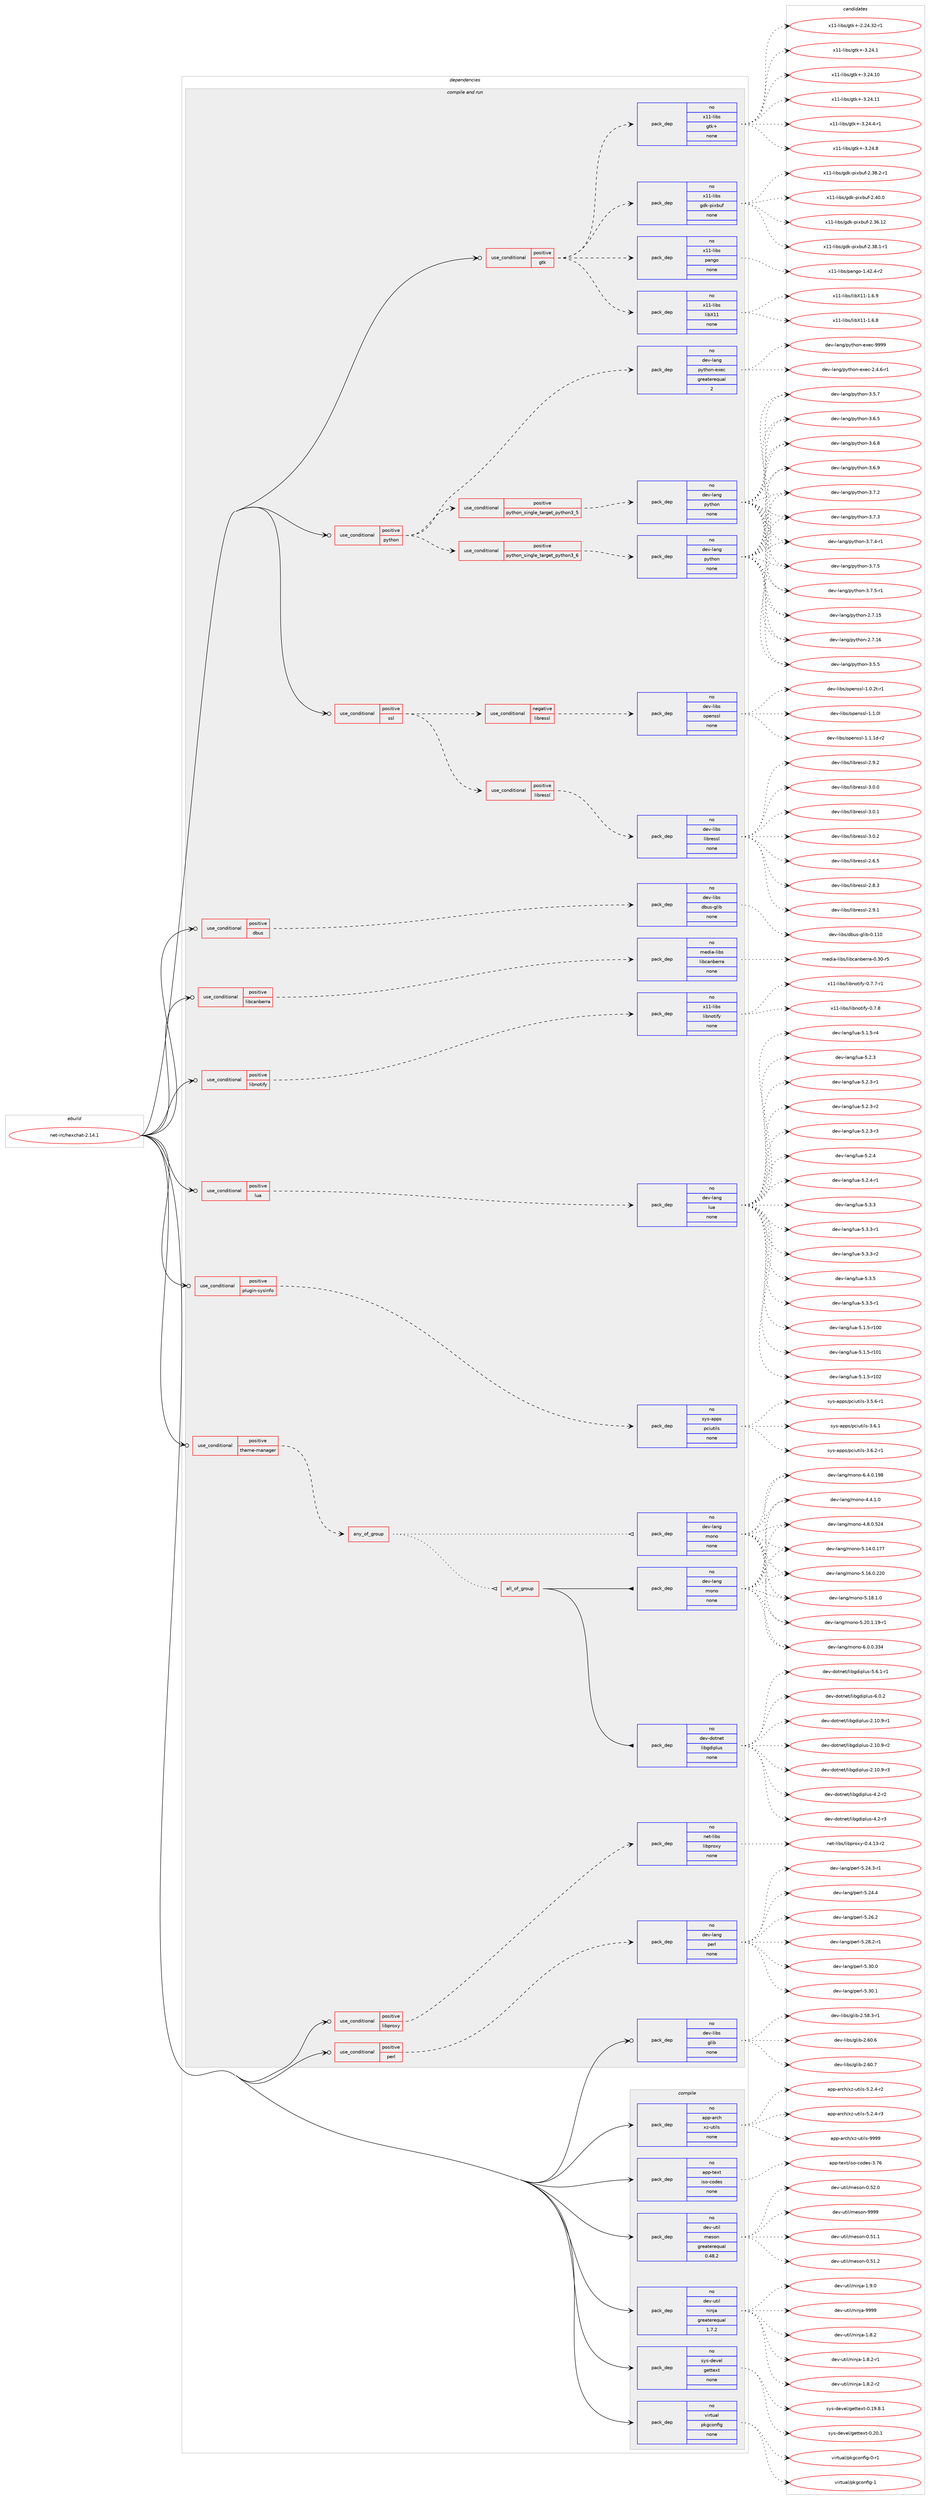 digraph prolog {

# *************
# Graph options
# *************

newrank=true;
concentrate=true;
compound=true;
graph [rankdir=LR,fontname=Helvetica,fontsize=10,ranksep=1.5];#, ranksep=2.5, nodesep=0.2];
edge  [arrowhead=vee];
node  [fontname=Helvetica,fontsize=10];

# **********
# The ebuild
# **********

subgraph cluster_leftcol {
color=gray;
rank=same;
label=<<i>ebuild</i>>;
id [label="net-irc/hexchat-2.14.1", color=red, width=4, href="../net-irc/hexchat-2.14.1.svg"];
}

# ****************
# The dependencies
# ****************

subgraph cluster_midcol {
color=gray;
label=<<i>dependencies</i>>;
subgraph cluster_compile {
fillcolor="#eeeeee";
style=filled;
label=<<i>compile</i>>;
subgraph pack608800 {
dependency823898 [label=<<TABLE BORDER="0" CELLBORDER="1" CELLSPACING="0" CELLPADDING="4" WIDTH="220"><TR><TD ROWSPAN="6" CELLPADDING="30">pack_dep</TD></TR><TR><TD WIDTH="110">no</TD></TR><TR><TD>app-arch</TD></TR><TR><TD>xz-utils</TD></TR><TR><TD>none</TD></TR><TR><TD></TD></TR></TABLE>>, shape=none, color=blue];
}
id:e -> dependency823898:w [weight=20,style="solid",arrowhead="vee"];
subgraph pack608801 {
dependency823899 [label=<<TABLE BORDER="0" CELLBORDER="1" CELLSPACING="0" CELLPADDING="4" WIDTH="220"><TR><TD ROWSPAN="6" CELLPADDING="30">pack_dep</TD></TR><TR><TD WIDTH="110">no</TD></TR><TR><TD>app-text</TD></TR><TR><TD>iso-codes</TD></TR><TR><TD>none</TD></TR><TR><TD></TD></TR></TABLE>>, shape=none, color=blue];
}
id:e -> dependency823899:w [weight=20,style="solid",arrowhead="vee"];
subgraph pack608802 {
dependency823900 [label=<<TABLE BORDER="0" CELLBORDER="1" CELLSPACING="0" CELLPADDING="4" WIDTH="220"><TR><TD ROWSPAN="6" CELLPADDING="30">pack_dep</TD></TR><TR><TD WIDTH="110">no</TD></TR><TR><TD>dev-util</TD></TR><TR><TD>meson</TD></TR><TR><TD>greaterequal</TD></TR><TR><TD>0.48.2</TD></TR></TABLE>>, shape=none, color=blue];
}
id:e -> dependency823900:w [weight=20,style="solid",arrowhead="vee"];
subgraph pack608803 {
dependency823901 [label=<<TABLE BORDER="0" CELLBORDER="1" CELLSPACING="0" CELLPADDING="4" WIDTH="220"><TR><TD ROWSPAN="6" CELLPADDING="30">pack_dep</TD></TR><TR><TD WIDTH="110">no</TD></TR><TR><TD>dev-util</TD></TR><TR><TD>ninja</TD></TR><TR><TD>greaterequal</TD></TR><TR><TD>1.7.2</TD></TR></TABLE>>, shape=none, color=blue];
}
id:e -> dependency823901:w [weight=20,style="solid",arrowhead="vee"];
subgraph pack608804 {
dependency823902 [label=<<TABLE BORDER="0" CELLBORDER="1" CELLSPACING="0" CELLPADDING="4" WIDTH="220"><TR><TD ROWSPAN="6" CELLPADDING="30">pack_dep</TD></TR><TR><TD WIDTH="110">no</TD></TR><TR><TD>sys-devel</TD></TR><TR><TD>gettext</TD></TR><TR><TD>none</TD></TR><TR><TD></TD></TR></TABLE>>, shape=none, color=blue];
}
id:e -> dependency823902:w [weight=20,style="solid",arrowhead="vee"];
subgraph pack608805 {
dependency823903 [label=<<TABLE BORDER="0" CELLBORDER="1" CELLSPACING="0" CELLPADDING="4" WIDTH="220"><TR><TD ROWSPAN="6" CELLPADDING="30">pack_dep</TD></TR><TR><TD WIDTH="110">no</TD></TR><TR><TD>virtual</TD></TR><TR><TD>pkgconfig</TD></TR><TR><TD>none</TD></TR><TR><TD></TD></TR></TABLE>>, shape=none, color=blue];
}
id:e -> dependency823903:w [weight=20,style="solid",arrowhead="vee"];
}
subgraph cluster_compileandrun {
fillcolor="#eeeeee";
style=filled;
label=<<i>compile and run</i>>;
subgraph cond200683 {
dependency823904 [label=<<TABLE BORDER="0" CELLBORDER="1" CELLSPACING="0" CELLPADDING="4"><TR><TD ROWSPAN="3" CELLPADDING="10">use_conditional</TD></TR><TR><TD>positive</TD></TR><TR><TD>dbus</TD></TR></TABLE>>, shape=none, color=red];
subgraph pack608806 {
dependency823905 [label=<<TABLE BORDER="0" CELLBORDER="1" CELLSPACING="0" CELLPADDING="4" WIDTH="220"><TR><TD ROWSPAN="6" CELLPADDING="30">pack_dep</TD></TR><TR><TD WIDTH="110">no</TD></TR><TR><TD>dev-libs</TD></TR><TR><TD>dbus-glib</TD></TR><TR><TD>none</TD></TR><TR><TD></TD></TR></TABLE>>, shape=none, color=blue];
}
dependency823904:e -> dependency823905:w [weight=20,style="dashed",arrowhead="vee"];
}
id:e -> dependency823904:w [weight=20,style="solid",arrowhead="odotvee"];
subgraph cond200684 {
dependency823906 [label=<<TABLE BORDER="0" CELLBORDER="1" CELLSPACING="0" CELLPADDING="4"><TR><TD ROWSPAN="3" CELLPADDING="10">use_conditional</TD></TR><TR><TD>positive</TD></TR><TR><TD>gtk</TD></TR></TABLE>>, shape=none, color=red];
subgraph pack608807 {
dependency823907 [label=<<TABLE BORDER="0" CELLBORDER="1" CELLSPACING="0" CELLPADDING="4" WIDTH="220"><TR><TD ROWSPAN="6" CELLPADDING="30">pack_dep</TD></TR><TR><TD WIDTH="110">no</TD></TR><TR><TD>x11-libs</TD></TR><TR><TD>gdk-pixbuf</TD></TR><TR><TD>none</TD></TR><TR><TD></TD></TR></TABLE>>, shape=none, color=blue];
}
dependency823906:e -> dependency823907:w [weight=20,style="dashed",arrowhead="vee"];
subgraph pack608808 {
dependency823908 [label=<<TABLE BORDER="0" CELLBORDER="1" CELLSPACING="0" CELLPADDING="4" WIDTH="220"><TR><TD ROWSPAN="6" CELLPADDING="30">pack_dep</TD></TR><TR><TD WIDTH="110">no</TD></TR><TR><TD>x11-libs</TD></TR><TR><TD>gtk+</TD></TR><TR><TD>none</TD></TR><TR><TD></TD></TR></TABLE>>, shape=none, color=blue];
}
dependency823906:e -> dependency823908:w [weight=20,style="dashed",arrowhead="vee"];
subgraph pack608809 {
dependency823909 [label=<<TABLE BORDER="0" CELLBORDER="1" CELLSPACING="0" CELLPADDING="4" WIDTH="220"><TR><TD ROWSPAN="6" CELLPADDING="30">pack_dep</TD></TR><TR><TD WIDTH="110">no</TD></TR><TR><TD>x11-libs</TD></TR><TR><TD>libX11</TD></TR><TR><TD>none</TD></TR><TR><TD></TD></TR></TABLE>>, shape=none, color=blue];
}
dependency823906:e -> dependency823909:w [weight=20,style="dashed",arrowhead="vee"];
subgraph pack608810 {
dependency823910 [label=<<TABLE BORDER="0" CELLBORDER="1" CELLSPACING="0" CELLPADDING="4" WIDTH="220"><TR><TD ROWSPAN="6" CELLPADDING="30">pack_dep</TD></TR><TR><TD WIDTH="110">no</TD></TR><TR><TD>x11-libs</TD></TR><TR><TD>pango</TD></TR><TR><TD>none</TD></TR><TR><TD></TD></TR></TABLE>>, shape=none, color=blue];
}
dependency823906:e -> dependency823910:w [weight=20,style="dashed",arrowhead="vee"];
}
id:e -> dependency823906:w [weight=20,style="solid",arrowhead="odotvee"];
subgraph cond200685 {
dependency823911 [label=<<TABLE BORDER="0" CELLBORDER="1" CELLSPACING="0" CELLPADDING="4"><TR><TD ROWSPAN="3" CELLPADDING="10">use_conditional</TD></TR><TR><TD>positive</TD></TR><TR><TD>libcanberra</TD></TR></TABLE>>, shape=none, color=red];
subgraph pack608811 {
dependency823912 [label=<<TABLE BORDER="0" CELLBORDER="1" CELLSPACING="0" CELLPADDING="4" WIDTH="220"><TR><TD ROWSPAN="6" CELLPADDING="30">pack_dep</TD></TR><TR><TD WIDTH="110">no</TD></TR><TR><TD>media-libs</TD></TR><TR><TD>libcanberra</TD></TR><TR><TD>none</TD></TR><TR><TD></TD></TR></TABLE>>, shape=none, color=blue];
}
dependency823911:e -> dependency823912:w [weight=20,style="dashed",arrowhead="vee"];
}
id:e -> dependency823911:w [weight=20,style="solid",arrowhead="odotvee"];
subgraph cond200686 {
dependency823913 [label=<<TABLE BORDER="0" CELLBORDER="1" CELLSPACING="0" CELLPADDING="4"><TR><TD ROWSPAN="3" CELLPADDING="10">use_conditional</TD></TR><TR><TD>positive</TD></TR><TR><TD>libnotify</TD></TR></TABLE>>, shape=none, color=red];
subgraph pack608812 {
dependency823914 [label=<<TABLE BORDER="0" CELLBORDER="1" CELLSPACING="0" CELLPADDING="4" WIDTH="220"><TR><TD ROWSPAN="6" CELLPADDING="30">pack_dep</TD></TR><TR><TD WIDTH="110">no</TD></TR><TR><TD>x11-libs</TD></TR><TR><TD>libnotify</TD></TR><TR><TD>none</TD></TR><TR><TD></TD></TR></TABLE>>, shape=none, color=blue];
}
dependency823913:e -> dependency823914:w [weight=20,style="dashed",arrowhead="vee"];
}
id:e -> dependency823913:w [weight=20,style="solid",arrowhead="odotvee"];
subgraph cond200687 {
dependency823915 [label=<<TABLE BORDER="0" CELLBORDER="1" CELLSPACING="0" CELLPADDING="4"><TR><TD ROWSPAN="3" CELLPADDING="10">use_conditional</TD></TR><TR><TD>positive</TD></TR><TR><TD>libproxy</TD></TR></TABLE>>, shape=none, color=red];
subgraph pack608813 {
dependency823916 [label=<<TABLE BORDER="0" CELLBORDER="1" CELLSPACING="0" CELLPADDING="4" WIDTH="220"><TR><TD ROWSPAN="6" CELLPADDING="30">pack_dep</TD></TR><TR><TD WIDTH="110">no</TD></TR><TR><TD>net-libs</TD></TR><TR><TD>libproxy</TD></TR><TR><TD>none</TD></TR><TR><TD></TD></TR></TABLE>>, shape=none, color=blue];
}
dependency823915:e -> dependency823916:w [weight=20,style="dashed",arrowhead="vee"];
}
id:e -> dependency823915:w [weight=20,style="solid",arrowhead="odotvee"];
subgraph cond200688 {
dependency823917 [label=<<TABLE BORDER="0" CELLBORDER="1" CELLSPACING="0" CELLPADDING="4"><TR><TD ROWSPAN="3" CELLPADDING="10">use_conditional</TD></TR><TR><TD>positive</TD></TR><TR><TD>lua</TD></TR></TABLE>>, shape=none, color=red];
subgraph pack608814 {
dependency823918 [label=<<TABLE BORDER="0" CELLBORDER="1" CELLSPACING="0" CELLPADDING="4" WIDTH="220"><TR><TD ROWSPAN="6" CELLPADDING="30">pack_dep</TD></TR><TR><TD WIDTH="110">no</TD></TR><TR><TD>dev-lang</TD></TR><TR><TD>lua</TD></TR><TR><TD>none</TD></TR><TR><TD></TD></TR></TABLE>>, shape=none, color=blue];
}
dependency823917:e -> dependency823918:w [weight=20,style="dashed",arrowhead="vee"];
}
id:e -> dependency823917:w [weight=20,style="solid",arrowhead="odotvee"];
subgraph cond200689 {
dependency823919 [label=<<TABLE BORDER="0" CELLBORDER="1" CELLSPACING="0" CELLPADDING="4"><TR><TD ROWSPAN="3" CELLPADDING="10">use_conditional</TD></TR><TR><TD>positive</TD></TR><TR><TD>perl</TD></TR></TABLE>>, shape=none, color=red];
subgraph pack608815 {
dependency823920 [label=<<TABLE BORDER="0" CELLBORDER="1" CELLSPACING="0" CELLPADDING="4" WIDTH="220"><TR><TD ROWSPAN="6" CELLPADDING="30">pack_dep</TD></TR><TR><TD WIDTH="110">no</TD></TR><TR><TD>dev-lang</TD></TR><TR><TD>perl</TD></TR><TR><TD>none</TD></TR><TR><TD></TD></TR></TABLE>>, shape=none, color=blue];
}
dependency823919:e -> dependency823920:w [weight=20,style="dashed",arrowhead="vee"];
}
id:e -> dependency823919:w [weight=20,style="solid",arrowhead="odotvee"];
subgraph cond200690 {
dependency823921 [label=<<TABLE BORDER="0" CELLBORDER="1" CELLSPACING="0" CELLPADDING="4"><TR><TD ROWSPAN="3" CELLPADDING="10">use_conditional</TD></TR><TR><TD>positive</TD></TR><TR><TD>plugin-sysinfo</TD></TR></TABLE>>, shape=none, color=red];
subgraph pack608816 {
dependency823922 [label=<<TABLE BORDER="0" CELLBORDER="1" CELLSPACING="0" CELLPADDING="4" WIDTH="220"><TR><TD ROWSPAN="6" CELLPADDING="30">pack_dep</TD></TR><TR><TD WIDTH="110">no</TD></TR><TR><TD>sys-apps</TD></TR><TR><TD>pciutils</TD></TR><TR><TD>none</TD></TR><TR><TD></TD></TR></TABLE>>, shape=none, color=blue];
}
dependency823921:e -> dependency823922:w [weight=20,style="dashed",arrowhead="vee"];
}
id:e -> dependency823921:w [weight=20,style="solid",arrowhead="odotvee"];
subgraph cond200691 {
dependency823923 [label=<<TABLE BORDER="0" CELLBORDER="1" CELLSPACING="0" CELLPADDING="4"><TR><TD ROWSPAN="3" CELLPADDING="10">use_conditional</TD></TR><TR><TD>positive</TD></TR><TR><TD>python</TD></TR></TABLE>>, shape=none, color=red];
subgraph cond200692 {
dependency823924 [label=<<TABLE BORDER="0" CELLBORDER="1" CELLSPACING="0" CELLPADDING="4"><TR><TD ROWSPAN="3" CELLPADDING="10">use_conditional</TD></TR><TR><TD>positive</TD></TR><TR><TD>python_single_target_python3_5</TD></TR></TABLE>>, shape=none, color=red];
subgraph pack608817 {
dependency823925 [label=<<TABLE BORDER="0" CELLBORDER="1" CELLSPACING="0" CELLPADDING="4" WIDTH="220"><TR><TD ROWSPAN="6" CELLPADDING="30">pack_dep</TD></TR><TR><TD WIDTH="110">no</TD></TR><TR><TD>dev-lang</TD></TR><TR><TD>python</TD></TR><TR><TD>none</TD></TR><TR><TD></TD></TR></TABLE>>, shape=none, color=blue];
}
dependency823924:e -> dependency823925:w [weight=20,style="dashed",arrowhead="vee"];
}
dependency823923:e -> dependency823924:w [weight=20,style="dashed",arrowhead="vee"];
subgraph cond200693 {
dependency823926 [label=<<TABLE BORDER="0" CELLBORDER="1" CELLSPACING="0" CELLPADDING="4"><TR><TD ROWSPAN="3" CELLPADDING="10">use_conditional</TD></TR><TR><TD>positive</TD></TR><TR><TD>python_single_target_python3_6</TD></TR></TABLE>>, shape=none, color=red];
subgraph pack608818 {
dependency823927 [label=<<TABLE BORDER="0" CELLBORDER="1" CELLSPACING="0" CELLPADDING="4" WIDTH="220"><TR><TD ROWSPAN="6" CELLPADDING="30">pack_dep</TD></TR><TR><TD WIDTH="110">no</TD></TR><TR><TD>dev-lang</TD></TR><TR><TD>python</TD></TR><TR><TD>none</TD></TR><TR><TD></TD></TR></TABLE>>, shape=none, color=blue];
}
dependency823926:e -> dependency823927:w [weight=20,style="dashed",arrowhead="vee"];
}
dependency823923:e -> dependency823926:w [weight=20,style="dashed",arrowhead="vee"];
subgraph pack608819 {
dependency823928 [label=<<TABLE BORDER="0" CELLBORDER="1" CELLSPACING="0" CELLPADDING="4" WIDTH="220"><TR><TD ROWSPAN="6" CELLPADDING="30">pack_dep</TD></TR><TR><TD WIDTH="110">no</TD></TR><TR><TD>dev-lang</TD></TR><TR><TD>python-exec</TD></TR><TR><TD>greaterequal</TD></TR><TR><TD>2</TD></TR></TABLE>>, shape=none, color=blue];
}
dependency823923:e -> dependency823928:w [weight=20,style="dashed",arrowhead="vee"];
}
id:e -> dependency823923:w [weight=20,style="solid",arrowhead="odotvee"];
subgraph cond200694 {
dependency823929 [label=<<TABLE BORDER="0" CELLBORDER="1" CELLSPACING="0" CELLPADDING="4"><TR><TD ROWSPAN="3" CELLPADDING="10">use_conditional</TD></TR><TR><TD>positive</TD></TR><TR><TD>ssl</TD></TR></TABLE>>, shape=none, color=red];
subgraph cond200695 {
dependency823930 [label=<<TABLE BORDER="0" CELLBORDER="1" CELLSPACING="0" CELLPADDING="4"><TR><TD ROWSPAN="3" CELLPADDING="10">use_conditional</TD></TR><TR><TD>negative</TD></TR><TR><TD>libressl</TD></TR></TABLE>>, shape=none, color=red];
subgraph pack608820 {
dependency823931 [label=<<TABLE BORDER="0" CELLBORDER="1" CELLSPACING="0" CELLPADDING="4" WIDTH="220"><TR><TD ROWSPAN="6" CELLPADDING="30">pack_dep</TD></TR><TR><TD WIDTH="110">no</TD></TR><TR><TD>dev-libs</TD></TR><TR><TD>openssl</TD></TR><TR><TD>none</TD></TR><TR><TD></TD></TR></TABLE>>, shape=none, color=blue];
}
dependency823930:e -> dependency823931:w [weight=20,style="dashed",arrowhead="vee"];
}
dependency823929:e -> dependency823930:w [weight=20,style="dashed",arrowhead="vee"];
subgraph cond200696 {
dependency823932 [label=<<TABLE BORDER="0" CELLBORDER="1" CELLSPACING="0" CELLPADDING="4"><TR><TD ROWSPAN="3" CELLPADDING="10">use_conditional</TD></TR><TR><TD>positive</TD></TR><TR><TD>libressl</TD></TR></TABLE>>, shape=none, color=red];
subgraph pack608821 {
dependency823933 [label=<<TABLE BORDER="0" CELLBORDER="1" CELLSPACING="0" CELLPADDING="4" WIDTH="220"><TR><TD ROWSPAN="6" CELLPADDING="30">pack_dep</TD></TR><TR><TD WIDTH="110">no</TD></TR><TR><TD>dev-libs</TD></TR><TR><TD>libressl</TD></TR><TR><TD>none</TD></TR><TR><TD></TD></TR></TABLE>>, shape=none, color=blue];
}
dependency823932:e -> dependency823933:w [weight=20,style="dashed",arrowhead="vee"];
}
dependency823929:e -> dependency823932:w [weight=20,style="dashed",arrowhead="vee"];
}
id:e -> dependency823929:w [weight=20,style="solid",arrowhead="odotvee"];
subgraph cond200697 {
dependency823934 [label=<<TABLE BORDER="0" CELLBORDER="1" CELLSPACING="0" CELLPADDING="4"><TR><TD ROWSPAN="3" CELLPADDING="10">use_conditional</TD></TR><TR><TD>positive</TD></TR><TR><TD>theme-manager</TD></TR></TABLE>>, shape=none, color=red];
subgraph any13962 {
dependency823935 [label=<<TABLE BORDER="0" CELLBORDER="1" CELLSPACING="0" CELLPADDING="4"><TR><TD CELLPADDING="10">any_of_group</TD></TR></TABLE>>, shape=none, color=red];subgraph all456 {
dependency823936 [label=<<TABLE BORDER="0" CELLBORDER="1" CELLSPACING="0" CELLPADDING="4"><TR><TD CELLPADDING="10">all_of_group</TD></TR></TABLE>>, shape=none, color=red];subgraph pack608822 {
dependency823937 [label=<<TABLE BORDER="0" CELLBORDER="1" CELLSPACING="0" CELLPADDING="4" WIDTH="220"><TR><TD ROWSPAN="6" CELLPADDING="30">pack_dep</TD></TR><TR><TD WIDTH="110">no</TD></TR><TR><TD>dev-lang</TD></TR><TR><TD>mono</TD></TR><TR><TD>none</TD></TR><TR><TD></TD></TR></TABLE>>, shape=none, color=blue];
}
dependency823936:e -> dependency823937:w [weight=20,style="solid",arrowhead="inv"];
subgraph pack608823 {
dependency823938 [label=<<TABLE BORDER="0" CELLBORDER="1" CELLSPACING="0" CELLPADDING="4" WIDTH="220"><TR><TD ROWSPAN="6" CELLPADDING="30">pack_dep</TD></TR><TR><TD WIDTH="110">no</TD></TR><TR><TD>dev-dotnet</TD></TR><TR><TD>libgdiplus</TD></TR><TR><TD>none</TD></TR><TR><TD></TD></TR></TABLE>>, shape=none, color=blue];
}
dependency823936:e -> dependency823938:w [weight=20,style="solid",arrowhead="inv"];
}
dependency823935:e -> dependency823936:w [weight=20,style="dotted",arrowhead="oinv"];
subgraph pack608824 {
dependency823939 [label=<<TABLE BORDER="0" CELLBORDER="1" CELLSPACING="0" CELLPADDING="4" WIDTH="220"><TR><TD ROWSPAN="6" CELLPADDING="30">pack_dep</TD></TR><TR><TD WIDTH="110">no</TD></TR><TR><TD>dev-lang</TD></TR><TR><TD>mono</TD></TR><TR><TD>none</TD></TR><TR><TD></TD></TR></TABLE>>, shape=none, color=blue];
}
dependency823935:e -> dependency823939:w [weight=20,style="dotted",arrowhead="oinv"];
}
dependency823934:e -> dependency823935:w [weight=20,style="dashed",arrowhead="vee"];
}
id:e -> dependency823934:w [weight=20,style="solid",arrowhead="odotvee"];
subgraph pack608825 {
dependency823940 [label=<<TABLE BORDER="0" CELLBORDER="1" CELLSPACING="0" CELLPADDING="4" WIDTH="220"><TR><TD ROWSPAN="6" CELLPADDING="30">pack_dep</TD></TR><TR><TD WIDTH="110">no</TD></TR><TR><TD>dev-libs</TD></TR><TR><TD>glib</TD></TR><TR><TD>none</TD></TR><TR><TD></TD></TR></TABLE>>, shape=none, color=blue];
}
id:e -> dependency823940:w [weight=20,style="solid",arrowhead="odotvee"];
}
subgraph cluster_run {
fillcolor="#eeeeee";
style=filled;
label=<<i>run</i>>;
}
}

# **************
# The candidates
# **************

subgraph cluster_choices {
rank=same;
color=gray;
label=<<i>candidates</i>>;

subgraph choice608800 {
color=black;
nodesep=1;
choice9711211245971149910447120122451171161051081154553465046524511450 [label="app-arch/xz-utils-5.2.4-r2", color=red, width=4,href="../app-arch/xz-utils-5.2.4-r2.svg"];
choice9711211245971149910447120122451171161051081154553465046524511451 [label="app-arch/xz-utils-5.2.4-r3", color=red, width=4,href="../app-arch/xz-utils-5.2.4-r3.svg"];
choice9711211245971149910447120122451171161051081154557575757 [label="app-arch/xz-utils-9999", color=red, width=4,href="../app-arch/xz-utils-9999.svg"];
dependency823898:e -> choice9711211245971149910447120122451171161051081154553465046524511450:w [style=dotted,weight="100"];
dependency823898:e -> choice9711211245971149910447120122451171161051081154553465046524511451:w [style=dotted,weight="100"];
dependency823898:e -> choice9711211245971149910447120122451171161051081154557575757:w [style=dotted,weight="100"];
}
subgraph choice608801 {
color=black;
nodesep=1;
choice97112112451161011201164710511511145991111001011154551465554 [label="app-text/iso-codes-3.76", color=red, width=4,href="../app-text/iso-codes-3.76.svg"];
dependency823899:e -> choice97112112451161011201164710511511145991111001011154551465554:w [style=dotted,weight="100"];
}
subgraph choice608802 {
color=black;
nodesep=1;
choice100101118451171161051084710910111511111045484653494649 [label="dev-util/meson-0.51.1", color=red, width=4,href="../dev-util/meson-0.51.1.svg"];
choice100101118451171161051084710910111511111045484653494650 [label="dev-util/meson-0.51.2", color=red, width=4,href="../dev-util/meson-0.51.2.svg"];
choice100101118451171161051084710910111511111045484653504648 [label="dev-util/meson-0.52.0", color=red, width=4,href="../dev-util/meson-0.52.0.svg"];
choice10010111845117116105108471091011151111104557575757 [label="dev-util/meson-9999", color=red, width=4,href="../dev-util/meson-9999.svg"];
dependency823900:e -> choice100101118451171161051084710910111511111045484653494649:w [style=dotted,weight="100"];
dependency823900:e -> choice100101118451171161051084710910111511111045484653494650:w [style=dotted,weight="100"];
dependency823900:e -> choice100101118451171161051084710910111511111045484653504648:w [style=dotted,weight="100"];
dependency823900:e -> choice10010111845117116105108471091011151111104557575757:w [style=dotted,weight="100"];
}
subgraph choice608803 {
color=black;
nodesep=1;
choice100101118451171161051084711010511010697454946564650 [label="dev-util/ninja-1.8.2", color=red, width=4,href="../dev-util/ninja-1.8.2.svg"];
choice1001011184511711610510847110105110106974549465646504511449 [label="dev-util/ninja-1.8.2-r1", color=red, width=4,href="../dev-util/ninja-1.8.2-r1.svg"];
choice1001011184511711610510847110105110106974549465646504511450 [label="dev-util/ninja-1.8.2-r2", color=red, width=4,href="../dev-util/ninja-1.8.2-r2.svg"];
choice100101118451171161051084711010511010697454946574648 [label="dev-util/ninja-1.9.0", color=red, width=4,href="../dev-util/ninja-1.9.0.svg"];
choice1001011184511711610510847110105110106974557575757 [label="dev-util/ninja-9999", color=red, width=4,href="../dev-util/ninja-9999.svg"];
dependency823901:e -> choice100101118451171161051084711010511010697454946564650:w [style=dotted,weight="100"];
dependency823901:e -> choice1001011184511711610510847110105110106974549465646504511449:w [style=dotted,weight="100"];
dependency823901:e -> choice1001011184511711610510847110105110106974549465646504511450:w [style=dotted,weight="100"];
dependency823901:e -> choice100101118451171161051084711010511010697454946574648:w [style=dotted,weight="100"];
dependency823901:e -> choice1001011184511711610510847110105110106974557575757:w [style=dotted,weight="100"];
}
subgraph choice608804 {
color=black;
nodesep=1;
choice1151211154510010111810110847103101116116101120116454846495746564649 [label="sys-devel/gettext-0.19.8.1", color=red, width=4,href="../sys-devel/gettext-0.19.8.1.svg"];
choice115121115451001011181011084710310111611610112011645484650484649 [label="sys-devel/gettext-0.20.1", color=red, width=4,href="../sys-devel/gettext-0.20.1.svg"];
dependency823902:e -> choice1151211154510010111810110847103101116116101120116454846495746564649:w [style=dotted,weight="100"];
dependency823902:e -> choice115121115451001011181011084710310111611610112011645484650484649:w [style=dotted,weight="100"];
}
subgraph choice608805 {
color=black;
nodesep=1;
choice11810511411611797108471121071039911111010210510345484511449 [label="virtual/pkgconfig-0-r1", color=red, width=4,href="../virtual/pkgconfig-0-r1.svg"];
choice1181051141161179710847112107103991111101021051034549 [label="virtual/pkgconfig-1", color=red, width=4,href="../virtual/pkgconfig-1.svg"];
dependency823903:e -> choice11810511411611797108471121071039911111010210510345484511449:w [style=dotted,weight="100"];
dependency823903:e -> choice1181051141161179710847112107103991111101021051034549:w [style=dotted,weight="100"];
}
subgraph choice608806 {
color=black;
nodesep=1;
choice100101118451081059811547100981171154510310810598454846494948 [label="dev-libs/dbus-glib-0.110", color=red, width=4,href="../dev-libs/dbus-glib-0.110.svg"];
dependency823905:e -> choice100101118451081059811547100981171154510310810598454846494948:w [style=dotted,weight="100"];
}
subgraph choice608807 {
color=black;
nodesep=1;
choice120494945108105981154710310010745112105120981171024550465154464950 [label="x11-libs/gdk-pixbuf-2.36.12", color=red, width=4,href="../x11-libs/gdk-pixbuf-2.36.12.svg"];
choice12049494510810598115471031001074511210512098117102455046515646494511449 [label="x11-libs/gdk-pixbuf-2.38.1-r1", color=red, width=4,href="../x11-libs/gdk-pixbuf-2.38.1-r1.svg"];
choice12049494510810598115471031001074511210512098117102455046515646504511449 [label="x11-libs/gdk-pixbuf-2.38.2-r1", color=red, width=4,href="../x11-libs/gdk-pixbuf-2.38.2-r1.svg"];
choice1204949451081059811547103100107451121051209811710245504652484648 [label="x11-libs/gdk-pixbuf-2.40.0", color=red, width=4,href="../x11-libs/gdk-pixbuf-2.40.0.svg"];
dependency823907:e -> choice120494945108105981154710310010745112105120981171024550465154464950:w [style=dotted,weight="100"];
dependency823907:e -> choice12049494510810598115471031001074511210512098117102455046515646494511449:w [style=dotted,weight="100"];
dependency823907:e -> choice12049494510810598115471031001074511210512098117102455046515646504511449:w [style=dotted,weight="100"];
dependency823907:e -> choice1204949451081059811547103100107451121051209811710245504652484648:w [style=dotted,weight="100"];
}
subgraph choice608808 {
color=black;
nodesep=1;
choice12049494510810598115471031161074345504650524651504511449 [label="x11-libs/gtk+-2.24.32-r1", color=red, width=4,href="../x11-libs/gtk+-2.24.32-r1.svg"];
choice12049494510810598115471031161074345514650524649 [label="x11-libs/gtk+-3.24.1", color=red, width=4,href="../x11-libs/gtk+-3.24.1.svg"];
choice1204949451081059811547103116107434551465052464948 [label="x11-libs/gtk+-3.24.10", color=red, width=4,href="../x11-libs/gtk+-3.24.10.svg"];
choice1204949451081059811547103116107434551465052464949 [label="x11-libs/gtk+-3.24.11", color=red, width=4,href="../x11-libs/gtk+-3.24.11.svg"];
choice120494945108105981154710311610743455146505246524511449 [label="x11-libs/gtk+-3.24.4-r1", color=red, width=4,href="../x11-libs/gtk+-3.24.4-r1.svg"];
choice12049494510810598115471031161074345514650524656 [label="x11-libs/gtk+-3.24.8", color=red, width=4,href="../x11-libs/gtk+-3.24.8.svg"];
dependency823908:e -> choice12049494510810598115471031161074345504650524651504511449:w [style=dotted,weight="100"];
dependency823908:e -> choice12049494510810598115471031161074345514650524649:w [style=dotted,weight="100"];
dependency823908:e -> choice1204949451081059811547103116107434551465052464948:w [style=dotted,weight="100"];
dependency823908:e -> choice1204949451081059811547103116107434551465052464949:w [style=dotted,weight="100"];
dependency823908:e -> choice120494945108105981154710311610743455146505246524511449:w [style=dotted,weight="100"];
dependency823908:e -> choice12049494510810598115471031161074345514650524656:w [style=dotted,weight="100"];
}
subgraph choice608809 {
color=black;
nodesep=1;
choice120494945108105981154710810598884949454946544656 [label="x11-libs/libX11-1.6.8", color=red, width=4,href="../x11-libs/libX11-1.6.8.svg"];
choice120494945108105981154710810598884949454946544657 [label="x11-libs/libX11-1.6.9", color=red, width=4,href="../x11-libs/libX11-1.6.9.svg"];
dependency823909:e -> choice120494945108105981154710810598884949454946544656:w [style=dotted,weight="100"];
dependency823909:e -> choice120494945108105981154710810598884949454946544657:w [style=dotted,weight="100"];
}
subgraph choice608810 {
color=black;
nodesep=1;
choice120494945108105981154711297110103111454946525046524511450 [label="x11-libs/pango-1.42.4-r2", color=red, width=4,href="../x11-libs/pango-1.42.4-r2.svg"];
dependency823910:e -> choice120494945108105981154711297110103111454946525046524511450:w [style=dotted,weight="100"];
}
subgraph choice608811 {
color=black;
nodesep=1;
choice10910110010597451081059811547108105989997110981011141149745484651484511453 [label="media-libs/libcanberra-0.30-r5", color=red, width=4,href="../media-libs/libcanberra-0.30-r5.svg"];
dependency823912:e -> choice10910110010597451081059811547108105989997110981011141149745484651484511453:w [style=dotted,weight="100"];
}
subgraph choice608812 {
color=black;
nodesep=1;
choice1204949451081059811547108105981101111161051021214548465546554511449 [label="x11-libs/libnotify-0.7.7-r1", color=red, width=4,href="../x11-libs/libnotify-0.7.7-r1.svg"];
choice120494945108105981154710810598110111116105102121454846554656 [label="x11-libs/libnotify-0.7.8", color=red, width=4,href="../x11-libs/libnotify-0.7.8.svg"];
dependency823914:e -> choice1204949451081059811547108105981101111161051021214548465546554511449:w [style=dotted,weight="100"];
dependency823914:e -> choice120494945108105981154710810598110111116105102121454846554656:w [style=dotted,weight="100"];
}
subgraph choice608813 {
color=black;
nodesep=1;
choice11010111645108105981154710810598112114111120121454846524649514511450 [label="net-libs/libproxy-0.4.13-r2", color=red, width=4,href="../net-libs/libproxy-0.4.13-r2.svg"];
dependency823916:e -> choice11010111645108105981154710810598112114111120121454846524649514511450:w [style=dotted,weight="100"];
}
subgraph choice608814 {
color=black;
nodesep=1;
choice1001011184510897110103471081179745534649465345114494848 [label="dev-lang/lua-5.1.5-r100", color=red, width=4,href="../dev-lang/lua-5.1.5-r100.svg"];
choice1001011184510897110103471081179745534649465345114494849 [label="dev-lang/lua-5.1.5-r101", color=red, width=4,href="../dev-lang/lua-5.1.5-r101.svg"];
choice1001011184510897110103471081179745534649465345114494850 [label="dev-lang/lua-5.1.5-r102", color=red, width=4,href="../dev-lang/lua-5.1.5-r102.svg"];
choice100101118451089711010347108117974553464946534511452 [label="dev-lang/lua-5.1.5-r4", color=red, width=4,href="../dev-lang/lua-5.1.5-r4.svg"];
choice10010111845108971101034710811797455346504651 [label="dev-lang/lua-5.2.3", color=red, width=4,href="../dev-lang/lua-5.2.3.svg"];
choice100101118451089711010347108117974553465046514511449 [label="dev-lang/lua-5.2.3-r1", color=red, width=4,href="../dev-lang/lua-5.2.3-r1.svg"];
choice100101118451089711010347108117974553465046514511450 [label="dev-lang/lua-5.2.3-r2", color=red, width=4,href="../dev-lang/lua-5.2.3-r2.svg"];
choice100101118451089711010347108117974553465046514511451 [label="dev-lang/lua-5.2.3-r3", color=red, width=4,href="../dev-lang/lua-5.2.3-r3.svg"];
choice10010111845108971101034710811797455346504652 [label="dev-lang/lua-5.2.4", color=red, width=4,href="../dev-lang/lua-5.2.4.svg"];
choice100101118451089711010347108117974553465046524511449 [label="dev-lang/lua-5.2.4-r1", color=red, width=4,href="../dev-lang/lua-5.2.4-r1.svg"];
choice10010111845108971101034710811797455346514651 [label="dev-lang/lua-5.3.3", color=red, width=4,href="../dev-lang/lua-5.3.3.svg"];
choice100101118451089711010347108117974553465146514511449 [label="dev-lang/lua-5.3.3-r1", color=red, width=4,href="../dev-lang/lua-5.3.3-r1.svg"];
choice100101118451089711010347108117974553465146514511450 [label="dev-lang/lua-5.3.3-r2", color=red, width=4,href="../dev-lang/lua-5.3.3-r2.svg"];
choice10010111845108971101034710811797455346514653 [label="dev-lang/lua-5.3.5", color=red, width=4,href="../dev-lang/lua-5.3.5.svg"];
choice100101118451089711010347108117974553465146534511449 [label="dev-lang/lua-5.3.5-r1", color=red, width=4,href="../dev-lang/lua-5.3.5-r1.svg"];
dependency823918:e -> choice1001011184510897110103471081179745534649465345114494848:w [style=dotted,weight="100"];
dependency823918:e -> choice1001011184510897110103471081179745534649465345114494849:w [style=dotted,weight="100"];
dependency823918:e -> choice1001011184510897110103471081179745534649465345114494850:w [style=dotted,weight="100"];
dependency823918:e -> choice100101118451089711010347108117974553464946534511452:w [style=dotted,weight="100"];
dependency823918:e -> choice10010111845108971101034710811797455346504651:w [style=dotted,weight="100"];
dependency823918:e -> choice100101118451089711010347108117974553465046514511449:w [style=dotted,weight="100"];
dependency823918:e -> choice100101118451089711010347108117974553465046514511450:w [style=dotted,weight="100"];
dependency823918:e -> choice100101118451089711010347108117974553465046514511451:w [style=dotted,weight="100"];
dependency823918:e -> choice10010111845108971101034710811797455346504652:w [style=dotted,weight="100"];
dependency823918:e -> choice100101118451089711010347108117974553465046524511449:w [style=dotted,weight="100"];
dependency823918:e -> choice10010111845108971101034710811797455346514651:w [style=dotted,weight="100"];
dependency823918:e -> choice100101118451089711010347108117974553465146514511449:w [style=dotted,weight="100"];
dependency823918:e -> choice100101118451089711010347108117974553465146514511450:w [style=dotted,weight="100"];
dependency823918:e -> choice10010111845108971101034710811797455346514653:w [style=dotted,weight="100"];
dependency823918:e -> choice100101118451089711010347108117974553465146534511449:w [style=dotted,weight="100"];
}
subgraph choice608815 {
color=black;
nodesep=1;
choice100101118451089711010347112101114108455346505246514511449 [label="dev-lang/perl-5.24.3-r1", color=red, width=4,href="../dev-lang/perl-5.24.3-r1.svg"];
choice10010111845108971101034711210111410845534650524652 [label="dev-lang/perl-5.24.4", color=red, width=4,href="../dev-lang/perl-5.24.4.svg"];
choice10010111845108971101034711210111410845534650544650 [label="dev-lang/perl-5.26.2", color=red, width=4,href="../dev-lang/perl-5.26.2.svg"];
choice100101118451089711010347112101114108455346505646504511449 [label="dev-lang/perl-5.28.2-r1", color=red, width=4,href="../dev-lang/perl-5.28.2-r1.svg"];
choice10010111845108971101034711210111410845534651484648 [label="dev-lang/perl-5.30.0", color=red, width=4,href="../dev-lang/perl-5.30.0.svg"];
choice10010111845108971101034711210111410845534651484649 [label="dev-lang/perl-5.30.1", color=red, width=4,href="../dev-lang/perl-5.30.1.svg"];
dependency823920:e -> choice100101118451089711010347112101114108455346505246514511449:w [style=dotted,weight="100"];
dependency823920:e -> choice10010111845108971101034711210111410845534650524652:w [style=dotted,weight="100"];
dependency823920:e -> choice10010111845108971101034711210111410845534650544650:w [style=dotted,weight="100"];
dependency823920:e -> choice100101118451089711010347112101114108455346505646504511449:w [style=dotted,weight="100"];
dependency823920:e -> choice10010111845108971101034711210111410845534651484648:w [style=dotted,weight="100"];
dependency823920:e -> choice10010111845108971101034711210111410845534651484649:w [style=dotted,weight="100"];
}
subgraph choice608816 {
color=black;
nodesep=1;
choice115121115459711211211547112991051171161051081154551465346544511449 [label="sys-apps/pciutils-3.5.6-r1", color=red, width=4,href="../sys-apps/pciutils-3.5.6-r1.svg"];
choice11512111545971121121154711299105117116105108115455146544649 [label="sys-apps/pciutils-3.6.1", color=red, width=4,href="../sys-apps/pciutils-3.6.1.svg"];
choice115121115459711211211547112991051171161051081154551465446504511449 [label="sys-apps/pciutils-3.6.2-r1", color=red, width=4,href="../sys-apps/pciutils-3.6.2-r1.svg"];
dependency823922:e -> choice115121115459711211211547112991051171161051081154551465346544511449:w [style=dotted,weight="100"];
dependency823922:e -> choice11512111545971121121154711299105117116105108115455146544649:w [style=dotted,weight="100"];
dependency823922:e -> choice115121115459711211211547112991051171161051081154551465446504511449:w [style=dotted,weight="100"];
}
subgraph choice608817 {
color=black;
nodesep=1;
choice10010111845108971101034711212111610411111045504655464953 [label="dev-lang/python-2.7.15", color=red, width=4,href="../dev-lang/python-2.7.15.svg"];
choice10010111845108971101034711212111610411111045504655464954 [label="dev-lang/python-2.7.16", color=red, width=4,href="../dev-lang/python-2.7.16.svg"];
choice100101118451089711010347112121116104111110455146534653 [label="dev-lang/python-3.5.5", color=red, width=4,href="../dev-lang/python-3.5.5.svg"];
choice100101118451089711010347112121116104111110455146534655 [label="dev-lang/python-3.5.7", color=red, width=4,href="../dev-lang/python-3.5.7.svg"];
choice100101118451089711010347112121116104111110455146544653 [label="dev-lang/python-3.6.5", color=red, width=4,href="../dev-lang/python-3.6.5.svg"];
choice100101118451089711010347112121116104111110455146544656 [label="dev-lang/python-3.6.8", color=red, width=4,href="../dev-lang/python-3.6.8.svg"];
choice100101118451089711010347112121116104111110455146544657 [label="dev-lang/python-3.6.9", color=red, width=4,href="../dev-lang/python-3.6.9.svg"];
choice100101118451089711010347112121116104111110455146554650 [label="dev-lang/python-3.7.2", color=red, width=4,href="../dev-lang/python-3.7.2.svg"];
choice100101118451089711010347112121116104111110455146554651 [label="dev-lang/python-3.7.3", color=red, width=4,href="../dev-lang/python-3.7.3.svg"];
choice1001011184510897110103471121211161041111104551465546524511449 [label="dev-lang/python-3.7.4-r1", color=red, width=4,href="../dev-lang/python-3.7.4-r1.svg"];
choice100101118451089711010347112121116104111110455146554653 [label="dev-lang/python-3.7.5", color=red, width=4,href="../dev-lang/python-3.7.5.svg"];
choice1001011184510897110103471121211161041111104551465546534511449 [label="dev-lang/python-3.7.5-r1", color=red, width=4,href="../dev-lang/python-3.7.5-r1.svg"];
dependency823925:e -> choice10010111845108971101034711212111610411111045504655464953:w [style=dotted,weight="100"];
dependency823925:e -> choice10010111845108971101034711212111610411111045504655464954:w [style=dotted,weight="100"];
dependency823925:e -> choice100101118451089711010347112121116104111110455146534653:w [style=dotted,weight="100"];
dependency823925:e -> choice100101118451089711010347112121116104111110455146534655:w [style=dotted,weight="100"];
dependency823925:e -> choice100101118451089711010347112121116104111110455146544653:w [style=dotted,weight="100"];
dependency823925:e -> choice100101118451089711010347112121116104111110455146544656:w [style=dotted,weight="100"];
dependency823925:e -> choice100101118451089711010347112121116104111110455146544657:w [style=dotted,weight="100"];
dependency823925:e -> choice100101118451089711010347112121116104111110455146554650:w [style=dotted,weight="100"];
dependency823925:e -> choice100101118451089711010347112121116104111110455146554651:w [style=dotted,weight="100"];
dependency823925:e -> choice1001011184510897110103471121211161041111104551465546524511449:w [style=dotted,weight="100"];
dependency823925:e -> choice100101118451089711010347112121116104111110455146554653:w [style=dotted,weight="100"];
dependency823925:e -> choice1001011184510897110103471121211161041111104551465546534511449:w [style=dotted,weight="100"];
}
subgraph choice608818 {
color=black;
nodesep=1;
choice10010111845108971101034711212111610411111045504655464953 [label="dev-lang/python-2.7.15", color=red, width=4,href="../dev-lang/python-2.7.15.svg"];
choice10010111845108971101034711212111610411111045504655464954 [label="dev-lang/python-2.7.16", color=red, width=4,href="../dev-lang/python-2.7.16.svg"];
choice100101118451089711010347112121116104111110455146534653 [label="dev-lang/python-3.5.5", color=red, width=4,href="../dev-lang/python-3.5.5.svg"];
choice100101118451089711010347112121116104111110455146534655 [label="dev-lang/python-3.5.7", color=red, width=4,href="../dev-lang/python-3.5.7.svg"];
choice100101118451089711010347112121116104111110455146544653 [label="dev-lang/python-3.6.5", color=red, width=4,href="../dev-lang/python-3.6.5.svg"];
choice100101118451089711010347112121116104111110455146544656 [label="dev-lang/python-3.6.8", color=red, width=4,href="../dev-lang/python-3.6.8.svg"];
choice100101118451089711010347112121116104111110455146544657 [label="dev-lang/python-3.6.9", color=red, width=4,href="../dev-lang/python-3.6.9.svg"];
choice100101118451089711010347112121116104111110455146554650 [label="dev-lang/python-3.7.2", color=red, width=4,href="../dev-lang/python-3.7.2.svg"];
choice100101118451089711010347112121116104111110455146554651 [label="dev-lang/python-3.7.3", color=red, width=4,href="../dev-lang/python-3.7.3.svg"];
choice1001011184510897110103471121211161041111104551465546524511449 [label="dev-lang/python-3.7.4-r1", color=red, width=4,href="../dev-lang/python-3.7.4-r1.svg"];
choice100101118451089711010347112121116104111110455146554653 [label="dev-lang/python-3.7.5", color=red, width=4,href="../dev-lang/python-3.7.5.svg"];
choice1001011184510897110103471121211161041111104551465546534511449 [label="dev-lang/python-3.7.5-r1", color=red, width=4,href="../dev-lang/python-3.7.5-r1.svg"];
dependency823927:e -> choice10010111845108971101034711212111610411111045504655464953:w [style=dotted,weight="100"];
dependency823927:e -> choice10010111845108971101034711212111610411111045504655464954:w [style=dotted,weight="100"];
dependency823927:e -> choice100101118451089711010347112121116104111110455146534653:w [style=dotted,weight="100"];
dependency823927:e -> choice100101118451089711010347112121116104111110455146534655:w [style=dotted,weight="100"];
dependency823927:e -> choice100101118451089711010347112121116104111110455146544653:w [style=dotted,weight="100"];
dependency823927:e -> choice100101118451089711010347112121116104111110455146544656:w [style=dotted,weight="100"];
dependency823927:e -> choice100101118451089711010347112121116104111110455146544657:w [style=dotted,weight="100"];
dependency823927:e -> choice100101118451089711010347112121116104111110455146554650:w [style=dotted,weight="100"];
dependency823927:e -> choice100101118451089711010347112121116104111110455146554651:w [style=dotted,weight="100"];
dependency823927:e -> choice1001011184510897110103471121211161041111104551465546524511449:w [style=dotted,weight="100"];
dependency823927:e -> choice100101118451089711010347112121116104111110455146554653:w [style=dotted,weight="100"];
dependency823927:e -> choice1001011184510897110103471121211161041111104551465546534511449:w [style=dotted,weight="100"];
}
subgraph choice608819 {
color=black;
nodesep=1;
choice10010111845108971101034711212111610411111045101120101994550465246544511449 [label="dev-lang/python-exec-2.4.6-r1", color=red, width=4,href="../dev-lang/python-exec-2.4.6-r1.svg"];
choice10010111845108971101034711212111610411111045101120101994557575757 [label="dev-lang/python-exec-9999", color=red, width=4,href="../dev-lang/python-exec-9999.svg"];
dependency823928:e -> choice10010111845108971101034711212111610411111045101120101994550465246544511449:w [style=dotted,weight="100"];
dependency823928:e -> choice10010111845108971101034711212111610411111045101120101994557575757:w [style=dotted,weight="100"];
}
subgraph choice608820 {
color=black;
nodesep=1;
choice1001011184510810598115471111121011101151151084549464846501164511449 [label="dev-libs/openssl-1.0.2t-r1", color=red, width=4,href="../dev-libs/openssl-1.0.2t-r1.svg"];
choice100101118451081059811547111112101110115115108454946494648108 [label="dev-libs/openssl-1.1.0l", color=red, width=4,href="../dev-libs/openssl-1.1.0l.svg"];
choice1001011184510810598115471111121011101151151084549464946491004511450 [label="dev-libs/openssl-1.1.1d-r2", color=red, width=4,href="../dev-libs/openssl-1.1.1d-r2.svg"];
dependency823931:e -> choice1001011184510810598115471111121011101151151084549464846501164511449:w [style=dotted,weight="100"];
dependency823931:e -> choice100101118451081059811547111112101110115115108454946494648108:w [style=dotted,weight="100"];
dependency823931:e -> choice1001011184510810598115471111121011101151151084549464946491004511450:w [style=dotted,weight="100"];
}
subgraph choice608821 {
color=black;
nodesep=1;
choice10010111845108105981154710810598114101115115108455046544653 [label="dev-libs/libressl-2.6.5", color=red, width=4,href="../dev-libs/libressl-2.6.5.svg"];
choice10010111845108105981154710810598114101115115108455046564651 [label="dev-libs/libressl-2.8.3", color=red, width=4,href="../dev-libs/libressl-2.8.3.svg"];
choice10010111845108105981154710810598114101115115108455046574649 [label="dev-libs/libressl-2.9.1", color=red, width=4,href="../dev-libs/libressl-2.9.1.svg"];
choice10010111845108105981154710810598114101115115108455046574650 [label="dev-libs/libressl-2.9.2", color=red, width=4,href="../dev-libs/libressl-2.9.2.svg"];
choice10010111845108105981154710810598114101115115108455146484648 [label="dev-libs/libressl-3.0.0", color=red, width=4,href="../dev-libs/libressl-3.0.0.svg"];
choice10010111845108105981154710810598114101115115108455146484649 [label="dev-libs/libressl-3.0.1", color=red, width=4,href="../dev-libs/libressl-3.0.1.svg"];
choice10010111845108105981154710810598114101115115108455146484650 [label="dev-libs/libressl-3.0.2", color=red, width=4,href="../dev-libs/libressl-3.0.2.svg"];
dependency823933:e -> choice10010111845108105981154710810598114101115115108455046544653:w [style=dotted,weight="100"];
dependency823933:e -> choice10010111845108105981154710810598114101115115108455046564651:w [style=dotted,weight="100"];
dependency823933:e -> choice10010111845108105981154710810598114101115115108455046574649:w [style=dotted,weight="100"];
dependency823933:e -> choice10010111845108105981154710810598114101115115108455046574650:w [style=dotted,weight="100"];
dependency823933:e -> choice10010111845108105981154710810598114101115115108455146484648:w [style=dotted,weight="100"];
dependency823933:e -> choice10010111845108105981154710810598114101115115108455146484649:w [style=dotted,weight="100"];
dependency823933:e -> choice10010111845108105981154710810598114101115115108455146484650:w [style=dotted,weight="100"];
}
subgraph choice608822 {
color=black;
nodesep=1;
choice1001011184510897110103471091111101114552465246494648 [label="dev-lang/mono-4.4.1.0", color=red, width=4,href="../dev-lang/mono-4.4.1.0.svg"];
choice10010111845108971101034710911111011145524656464846535052 [label="dev-lang/mono-4.8.0.524", color=red, width=4,href="../dev-lang/mono-4.8.0.524.svg"];
choice1001011184510897110103471091111101114553464952464846495555 [label="dev-lang/mono-5.14.0.177", color=red, width=4,href="../dev-lang/mono-5.14.0.177.svg"];
choice1001011184510897110103471091111101114553464954464846505048 [label="dev-lang/mono-5.16.0.220", color=red, width=4,href="../dev-lang/mono-5.16.0.220.svg"];
choice100101118451089711010347109111110111455346495646494648 [label="dev-lang/mono-5.18.1.0", color=red, width=4,href="../dev-lang/mono-5.18.1.0.svg"];
choice100101118451089711010347109111110111455346504846494649574511449 [label="dev-lang/mono-5.20.1.19-r1", color=red, width=4,href="../dev-lang/mono-5.20.1.19-r1.svg"];
choice10010111845108971101034710911111011145544648464846515152 [label="dev-lang/mono-6.0.0.334", color=red, width=4,href="../dev-lang/mono-6.0.0.334.svg"];
choice10010111845108971101034710911111011145544652464846495756 [label="dev-lang/mono-6.4.0.198", color=red, width=4,href="../dev-lang/mono-6.4.0.198.svg"];
dependency823937:e -> choice1001011184510897110103471091111101114552465246494648:w [style=dotted,weight="100"];
dependency823937:e -> choice10010111845108971101034710911111011145524656464846535052:w [style=dotted,weight="100"];
dependency823937:e -> choice1001011184510897110103471091111101114553464952464846495555:w [style=dotted,weight="100"];
dependency823937:e -> choice1001011184510897110103471091111101114553464954464846505048:w [style=dotted,weight="100"];
dependency823937:e -> choice100101118451089711010347109111110111455346495646494648:w [style=dotted,weight="100"];
dependency823937:e -> choice100101118451089711010347109111110111455346504846494649574511449:w [style=dotted,weight="100"];
dependency823937:e -> choice10010111845108971101034710911111011145544648464846515152:w [style=dotted,weight="100"];
dependency823937:e -> choice10010111845108971101034710911111011145544652464846495756:w [style=dotted,weight="100"];
}
subgraph choice608823 {
color=black;
nodesep=1;
choice100101118451001111161101011164710810598103100105112108117115455046494846574511449 [label="dev-dotnet/libgdiplus-2.10.9-r1", color=red, width=4,href="../dev-dotnet/libgdiplus-2.10.9-r1.svg"];
choice100101118451001111161101011164710810598103100105112108117115455046494846574511450 [label="dev-dotnet/libgdiplus-2.10.9-r2", color=red, width=4,href="../dev-dotnet/libgdiplus-2.10.9-r2.svg"];
choice100101118451001111161101011164710810598103100105112108117115455046494846574511451 [label="dev-dotnet/libgdiplus-2.10.9-r3", color=red, width=4,href="../dev-dotnet/libgdiplus-2.10.9-r3.svg"];
choice100101118451001111161101011164710810598103100105112108117115455246504511450 [label="dev-dotnet/libgdiplus-4.2-r2", color=red, width=4,href="../dev-dotnet/libgdiplus-4.2-r2.svg"];
choice100101118451001111161101011164710810598103100105112108117115455246504511451 [label="dev-dotnet/libgdiplus-4.2-r3", color=red, width=4,href="../dev-dotnet/libgdiplus-4.2-r3.svg"];
choice1001011184510011111611010111647108105981031001051121081171154553465446494511449 [label="dev-dotnet/libgdiplus-5.6.1-r1", color=red, width=4,href="../dev-dotnet/libgdiplus-5.6.1-r1.svg"];
choice100101118451001111161101011164710810598103100105112108117115455446484650 [label="dev-dotnet/libgdiplus-6.0.2", color=red, width=4,href="../dev-dotnet/libgdiplus-6.0.2.svg"];
dependency823938:e -> choice100101118451001111161101011164710810598103100105112108117115455046494846574511449:w [style=dotted,weight="100"];
dependency823938:e -> choice100101118451001111161101011164710810598103100105112108117115455046494846574511450:w [style=dotted,weight="100"];
dependency823938:e -> choice100101118451001111161101011164710810598103100105112108117115455046494846574511451:w [style=dotted,weight="100"];
dependency823938:e -> choice100101118451001111161101011164710810598103100105112108117115455246504511450:w [style=dotted,weight="100"];
dependency823938:e -> choice100101118451001111161101011164710810598103100105112108117115455246504511451:w [style=dotted,weight="100"];
dependency823938:e -> choice1001011184510011111611010111647108105981031001051121081171154553465446494511449:w [style=dotted,weight="100"];
dependency823938:e -> choice100101118451001111161101011164710810598103100105112108117115455446484650:w [style=dotted,weight="100"];
}
subgraph choice608824 {
color=black;
nodesep=1;
choice1001011184510897110103471091111101114552465246494648 [label="dev-lang/mono-4.4.1.0", color=red, width=4,href="../dev-lang/mono-4.4.1.0.svg"];
choice10010111845108971101034710911111011145524656464846535052 [label="dev-lang/mono-4.8.0.524", color=red, width=4,href="../dev-lang/mono-4.8.0.524.svg"];
choice1001011184510897110103471091111101114553464952464846495555 [label="dev-lang/mono-5.14.0.177", color=red, width=4,href="../dev-lang/mono-5.14.0.177.svg"];
choice1001011184510897110103471091111101114553464954464846505048 [label="dev-lang/mono-5.16.0.220", color=red, width=4,href="../dev-lang/mono-5.16.0.220.svg"];
choice100101118451089711010347109111110111455346495646494648 [label="dev-lang/mono-5.18.1.0", color=red, width=4,href="../dev-lang/mono-5.18.1.0.svg"];
choice100101118451089711010347109111110111455346504846494649574511449 [label="dev-lang/mono-5.20.1.19-r1", color=red, width=4,href="../dev-lang/mono-5.20.1.19-r1.svg"];
choice10010111845108971101034710911111011145544648464846515152 [label="dev-lang/mono-6.0.0.334", color=red, width=4,href="../dev-lang/mono-6.0.0.334.svg"];
choice10010111845108971101034710911111011145544652464846495756 [label="dev-lang/mono-6.4.0.198", color=red, width=4,href="../dev-lang/mono-6.4.0.198.svg"];
dependency823939:e -> choice1001011184510897110103471091111101114552465246494648:w [style=dotted,weight="100"];
dependency823939:e -> choice10010111845108971101034710911111011145524656464846535052:w [style=dotted,weight="100"];
dependency823939:e -> choice1001011184510897110103471091111101114553464952464846495555:w [style=dotted,weight="100"];
dependency823939:e -> choice1001011184510897110103471091111101114553464954464846505048:w [style=dotted,weight="100"];
dependency823939:e -> choice100101118451089711010347109111110111455346495646494648:w [style=dotted,weight="100"];
dependency823939:e -> choice100101118451089711010347109111110111455346504846494649574511449:w [style=dotted,weight="100"];
dependency823939:e -> choice10010111845108971101034710911111011145544648464846515152:w [style=dotted,weight="100"];
dependency823939:e -> choice10010111845108971101034710911111011145544652464846495756:w [style=dotted,weight="100"];
}
subgraph choice608825 {
color=black;
nodesep=1;
choice10010111845108105981154710310810598455046535646514511449 [label="dev-libs/glib-2.58.3-r1", color=red, width=4,href="../dev-libs/glib-2.58.3-r1.svg"];
choice1001011184510810598115471031081059845504654484654 [label="dev-libs/glib-2.60.6", color=red, width=4,href="../dev-libs/glib-2.60.6.svg"];
choice1001011184510810598115471031081059845504654484655 [label="dev-libs/glib-2.60.7", color=red, width=4,href="../dev-libs/glib-2.60.7.svg"];
dependency823940:e -> choice10010111845108105981154710310810598455046535646514511449:w [style=dotted,weight="100"];
dependency823940:e -> choice1001011184510810598115471031081059845504654484654:w [style=dotted,weight="100"];
dependency823940:e -> choice1001011184510810598115471031081059845504654484655:w [style=dotted,weight="100"];
}
}

}
